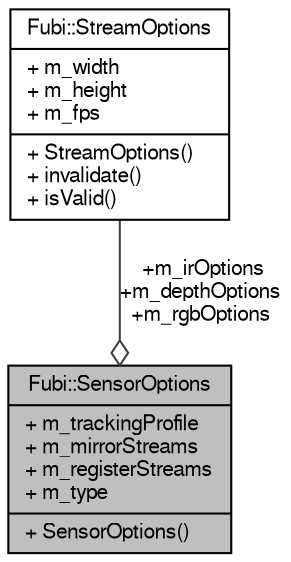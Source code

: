 digraph "Fubi::SensorOptions"
{
  edge [fontname="FreeSans",fontsize="10",labelfontname="FreeSans",labelfontsize="10"];
  node [fontname="FreeSans",fontsize="10",shape=record];
  Node1 [label="{Fubi::SensorOptions\n|+ m_trackingProfile\l+ m_mirrorStreams\l+ m_registerStreams\l+ m_type\l|+ SensorOptions()\l}",height=0.2,width=0.4,color="black", fillcolor="grey75", style="filled" fontcolor="black"];
  Node2 -> Node1 [color="grey25",fontsize="10",style="solid",label=" +m_irOptions\n+m_depthOptions\n+m_rgbOptions" ,arrowhead="odiamond",fontname="FreeSans"];
  Node2 [label="{Fubi::StreamOptions\n|+ m_width\l+ m_height\l+ m_fps\l|+ StreamOptions()\l+ invalidate()\l+ isValid()\l}",height=0.2,width=0.4,color="black", fillcolor="white", style="filled",URL="$a00034.html",tooltip="Options for configuring a stream of a sensor. "];
}
